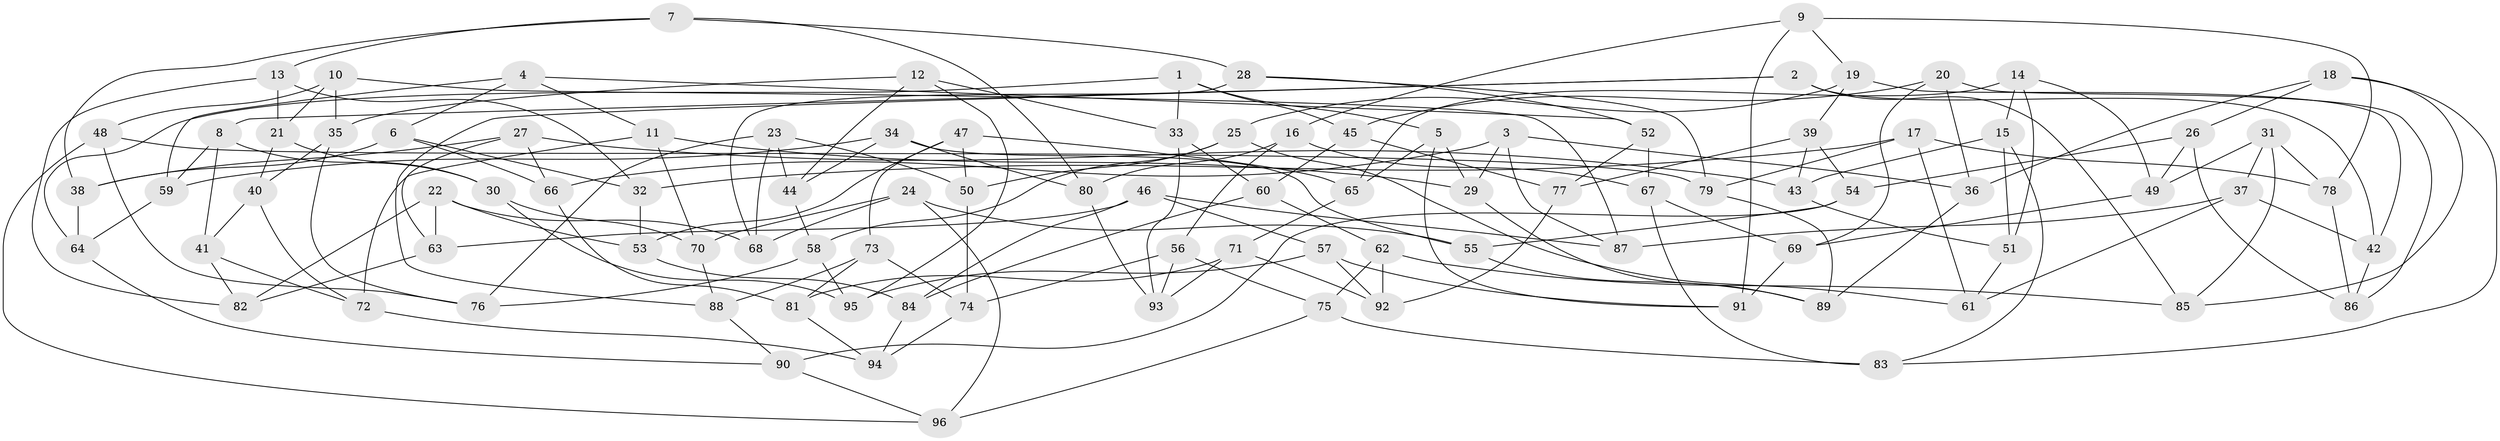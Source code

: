 // coarse degree distribution, {4: 0.7068965517241379, 10: 0.034482758620689655, 6: 0.017241379310344827, 7: 0.034482758620689655, 8: 0.06896551724137931, 3: 0.08620689655172414, 9: 0.017241379310344827, 11: 0.034482758620689655}
// Generated by graph-tools (version 1.1) at 2025/54/03/04/25 22:54:06]
// undirected, 96 vertices, 192 edges
graph export_dot {
  node [color=gray90,style=filled];
  1;
  2;
  3;
  4;
  5;
  6;
  7;
  8;
  9;
  10;
  11;
  12;
  13;
  14;
  15;
  16;
  17;
  18;
  19;
  20;
  21;
  22;
  23;
  24;
  25;
  26;
  27;
  28;
  29;
  30;
  31;
  32;
  33;
  34;
  35;
  36;
  37;
  38;
  39;
  40;
  41;
  42;
  43;
  44;
  45;
  46;
  47;
  48;
  49;
  50;
  51;
  52;
  53;
  54;
  55;
  56;
  57;
  58;
  59;
  60;
  61;
  62;
  63;
  64;
  65;
  66;
  67;
  68;
  69;
  70;
  71;
  72;
  73;
  74;
  75;
  76;
  77;
  78;
  79;
  80;
  81;
  82;
  83;
  84;
  85;
  86;
  87;
  88;
  89;
  90;
  91;
  92;
  93;
  94;
  95;
  96;
  1 -- 5;
  1 -- 45;
  1 -- 33;
  1 -- 64;
  2 -- 85;
  2 -- 8;
  2 -- 42;
  2 -- 88;
  3 -- 36;
  3 -- 29;
  3 -- 87;
  3 -- 66;
  4 -- 11;
  4 -- 52;
  4 -- 59;
  4 -- 6;
  5 -- 29;
  5 -- 65;
  5 -- 91;
  6 -- 32;
  6 -- 66;
  6 -- 38;
  7 -- 80;
  7 -- 38;
  7 -- 28;
  7 -- 13;
  8 -- 30;
  8 -- 59;
  8 -- 41;
  9 -- 19;
  9 -- 78;
  9 -- 16;
  9 -- 91;
  10 -- 21;
  10 -- 87;
  10 -- 48;
  10 -- 35;
  11 -- 72;
  11 -- 29;
  11 -- 70;
  12 -- 44;
  12 -- 33;
  12 -- 95;
  12 -- 35;
  13 -- 82;
  13 -- 32;
  13 -- 21;
  14 -- 49;
  14 -- 51;
  14 -- 15;
  14 -- 65;
  15 -- 43;
  15 -- 51;
  15 -- 83;
  16 -- 67;
  16 -- 56;
  16 -- 80;
  17 -- 61;
  17 -- 32;
  17 -- 78;
  17 -- 79;
  18 -- 26;
  18 -- 36;
  18 -- 85;
  18 -- 83;
  19 -- 39;
  19 -- 25;
  19 -- 42;
  20 -- 69;
  20 -- 45;
  20 -- 86;
  20 -- 36;
  21 -- 30;
  21 -- 40;
  22 -- 68;
  22 -- 53;
  22 -- 82;
  22 -- 63;
  23 -- 76;
  23 -- 68;
  23 -- 50;
  23 -- 44;
  24 -- 70;
  24 -- 96;
  24 -- 55;
  24 -- 68;
  25 -- 50;
  25 -- 58;
  25 -- 61;
  26 -- 54;
  26 -- 49;
  26 -- 86;
  27 -- 63;
  27 -- 43;
  27 -- 38;
  27 -- 66;
  28 -- 52;
  28 -- 79;
  28 -- 68;
  29 -- 89;
  30 -- 70;
  30 -- 95;
  31 -- 49;
  31 -- 85;
  31 -- 37;
  31 -- 78;
  32 -- 53;
  33 -- 60;
  33 -- 93;
  34 -- 44;
  34 -- 80;
  34 -- 59;
  34 -- 55;
  35 -- 40;
  35 -- 76;
  36 -- 89;
  37 -- 61;
  37 -- 87;
  37 -- 42;
  38 -- 64;
  39 -- 77;
  39 -- 43;
  39 -- 54;
  40 -- 41;
  40 -- 72;
  41 -- 82;
  41 -- 72;
  42 -- 86;
  43 -- 51;
  44 -- 58;
  45 -- 77;
  45 -- 60;
  46 -- 84;
  46 -- 87;
  46 -- 57;
  46 -- 63;
  47 -- 53;
  47 -- 50;
  47 -- 65;
  47 -- 73;
  48 -- 79;
  48 -- 76;
  48 -- 96;
  49 -- 69;
  50 -- 74;
  51 -- 61;
  52 -- 77;
  52 -- 67;
  53 -- 84;
  54 -- 55;
  54 -- 90;
  55 -- 89;
  56 -- 93;
  56 -- 75;
  56 -- 74;
  57 -- 95;
  57 -- 92;
  57 -- 91;
  58 -- 76;
  58 -- 95;
  59 -- 64;
  60 -- 62;
  60 -- 84;
  62 -- 85;
  62 -- 75;
  62 -- 92;
  63 -- 82;
  64 -- 90;
  65 -- 71;
  66 -- 81;
  67 -- 69;
  67 -- 83;
  69 -- 91;
  70 -- 88;
  71 -- 92;
  71 -- 81;
  71 -- 93;
  72 -- 94;
  73 -- 88;
  73 -- 74;
  73 -- 81;
  74 -- 94;
  75 -- 96;
  75 -- 83;
  77 -- 92;
  78 -- 86;
  79 -- 89;
  80 -- 93;
  81 -- 94;
  84 -- 94;
  88 -- 90;
  90 -- 96;
}
